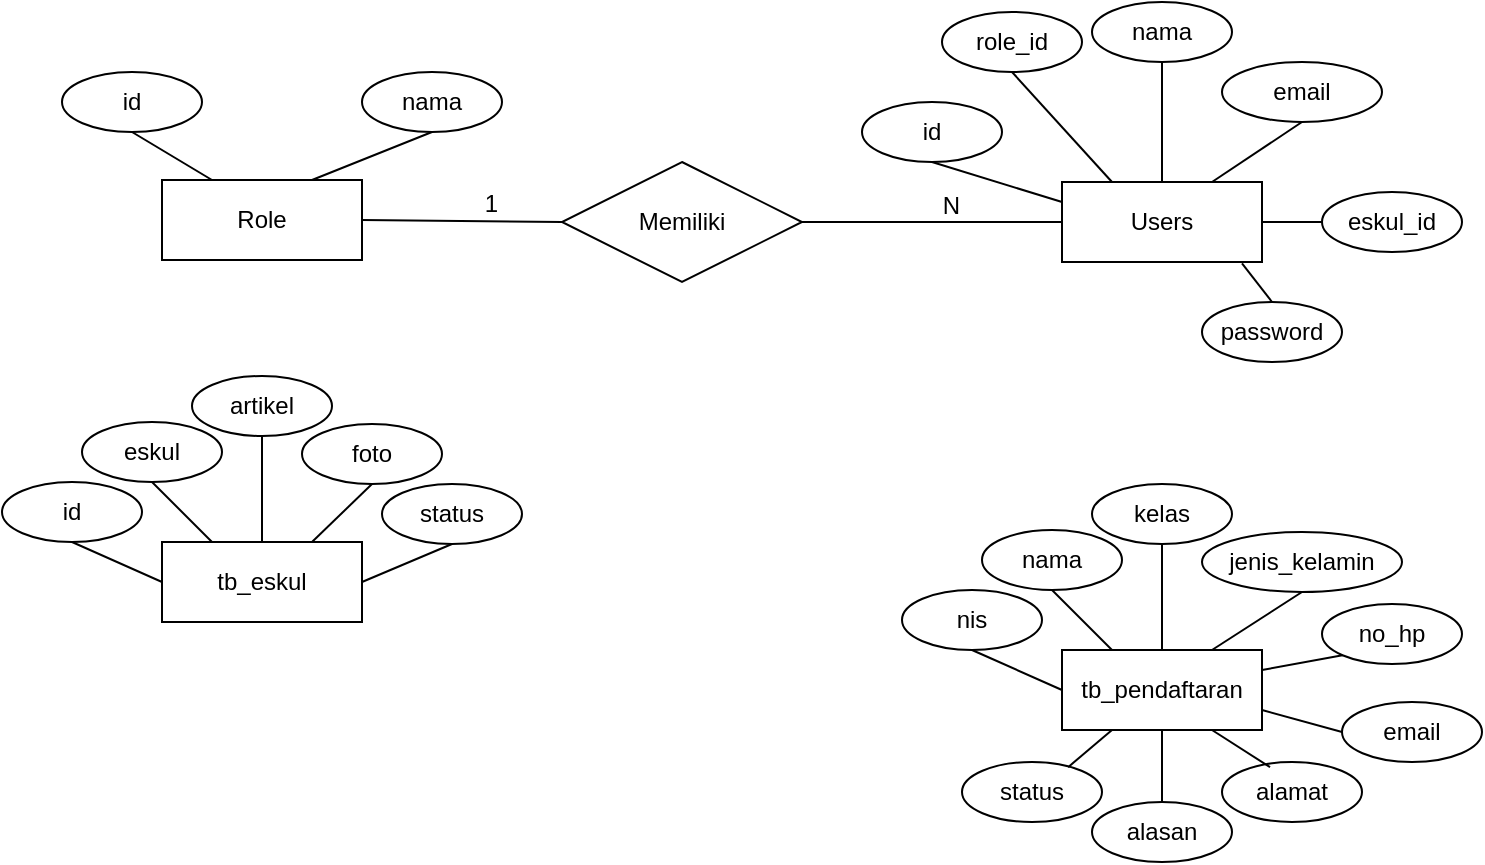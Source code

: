 <mxfile version="26.0.16">
  <diagram name="Halaman-1" id="GOkIjBgsJjaYa8lybb5z">
    <mxGraphModel dx="688" dy="762" grid="1" gridSize="10" guides="1" tooltips="1" connect="1" arrows="1" fold="1" page="1" pageScale="1" pageWidth="827" pageHeight="1169" math="0" shadow="0">
      <root>
        <mxCell id="0" />
        <mxCell id="1" parent="0" />
        <mxCell id="Ip7737abw6meWCq8FaQO-1" value="Role" style="whiteSpace=wrap;html=1;align=center;" vertex="1" parent="1">
          <mxGeometry x="150" y="219" width="100" height="40" as="geometry" />
        </mxCell>
        <mxCell id="Ip7737abw6meWCq8FaQO-2" value="id" style="ellipse;whiteSpace=wrap;html=1;align=center;" vertex="1" parent="1">
          <mxGeometry x="100" y="165" width="70" height="30" as="geometry" />
        </mxCell>
        <mxCell id="Ip7737abw6meWCq8FaQO-3" value="nama" style="ellipse;whiteSpace=wrap;html=1;align=center;" vertex="1" parent="1">
          <mxGeometry x="250" y="165" width="70" height="30" as="geometry" />
        </mxCell>
        <mxCell id="Ip7737abw6meWCq8FaQO-4" value="" style="endArrow=none;html=1;rounded=0;entryX=0.5;entryY=1;entryDx=0;entryDy=0;exitX=0.75;exitY=0;exitDx=0;exitDy=0;" edge="1" parent="1" source="Ip7737abw6meWCq8FaQO-1" target="Ip7737abw6meWCq8FaQO-3">
          <mxGeometry relative="1" as="geometry">
            <mxPoint x="197.5" y="225" as="sourcePoint" />
            <mxPoint x="265" y="195" as="targetPoint" />
          </mxGeometry>
        </mxCell>
        <mxCell id="Ip7737abw6meWCq8FaQO-5" value="" style="endArrow=none;html=1;rounded=0;entryX=0.5;entryY=1;entryDx=0;entryDy=0;exitX=0.25;exitY=0;exitDx=0;exitDy=0;" edge="1" parent="1" source="Ip7737abw6meWCq8FaQO-1" target="Ip7737abw6meWCq8FaQO-2">
          <mxGeometry relative="1" as="geometry">
            <mxPoint x="200" y="225" as="sourcePoint" />
            <mxPoint x="275" y="205" as="targetPoint" />
          </mxGeometry>
        </mxCell>
        <mxCell id="Ip7737abw6meWCq8FaQO-6" value="Users" style="whiteSpace=wrap;html=1;align=center;" vertex="1" parent="1">
          <mxGeometry x="600" y="220" width="100" height="40" as="geometry" />
        </mxCell>
        <mxCell id="Ip7737abw6meWCq8FaQO-7" value="id" style="ellipse;whiteSpace=wrap;html=1;align=center;" vertex="1" parent="1">
          <mxGeometry x="500" y="180" width="70" height="30" as="geometry" />
        </mxCell>
        <mxCell id="Ip7737abw6meWCq8FaQO-8" value="nama" style="ellipse;whiteSpace=wrap;html=1;align=center;" vertex="1" parent="1">
          <mxGeometry x="615" y="130" width="70" height="30" as="geometry" />
        </mxCell>
        <mxCell id="Ip7737abw6meWCq8FaQO-9" value="" style="endArrow=none;html=1;rounded=0;entryX=0.5;entryY=1;entryDx=0;entryDy=0;exitX=0.5;exitY=0;exitDx=0;exitDy=0;" edge="1" parent="1" source="Ip7737abw6meWCq8FaQO-6" target="Ip7737abw6meWCq8FaQO-8">
          <mxGeometry relative="1" as="geometry">
            <mxPoint x="647.5" y="220" as="sourcePoint" />
            <mxPoint x="750" y="180" as="targetPoint" />
          </mxGeometry>
        </mxCell>
        <mxCell id="Ip7737abw6meWCq8FaQO-10" value="" style="endArrow=none;html=1;rounded=0;entryX=0.5;entryY=1;entryDx=0;entryDy=0;exitX=0;exitY=0.25;exitDx=0;exitDy=0;" edge="1" parent="1" source="Ip7737abw6meWCq8FaQO-6" target="Ip7737abw6meWCq8FaQO-7">
          <mxGeometry relative="1" as="geometry">
            <mxPoint x="650" y="220" as="sourcePoint" />
            <mxPoint x="545" y="220" as="targetPoint" />
          </mxGeometry>
        </mxCell>
        <mxCell id="Ip7737abw6meWCq8FaQO-12" value="email" style="ellipse;whiteSpace=wrap;html=1;align=center;" vertex="1" parent="1">
          <mxGeometry x="680" y="160" width="80" height="30" as="geometry" />
        </mxCell>
        <mxCell id="Ip7737abw6meWCq8FaQO-13" value="" style="endArrow=none;html=1;rounded=0;entryX=0.5;entryY=1;entryDx=0;entryDy=0;exitX=0.75;exitY=0;exitDx=0;exitDy=0;" edge="1" parent="1" target="Ip7737abw6meWCq8FaQO-12" source="Ip7737abw6meWCq8FaQO-6">
          <mxGeometry relative="1" as="geometry">
            <mxPoint x="715" y="250" as="sourcePoint" />
            <mxPoint x="815" y="210" as="targetPoint" />
          </mxGeometry>
        </mxCell>
        <mxCell id="Ip7737abw6meWCq8FaQO-14" value="role_id" style="ellipse;whiteSpace=wrap;html=1;align=center;" vertex="1" parent="1">
          <mxGeometry x="540" y="135" width="70" height="30" as="geometry" />
        </mxCell>
        <mxCell id="Ip7737abw6meWCq8FaQO-15" value="" style="endArrow=none;html=1;rounded=0;entryX=0.5;entryY=1;entryDx=0;entryDy=0;exitX=0.25;exitY=0;exitDx=0;exitDy=0;" edge="1" parent="1" target="Ip7737abw6meWCq8FaQO-14" source="Ip7737abw6meWCq8FaQO-6">
          <mxGeometry relative="1" as="geometry">
            <mxPoint x="670" y="240" as="sourcePoint" />
            <mxPoint x="770" y="200" as="targetPoint" />
          </mxGeometry>
        </mxCell>
        <mxCell id="Ip7737abw6meWCq8FaQO-16" value="eskul_id" style="ellipse;whiteSpace=wrap;html=1;align=center;" vertex="1" parent="1">
          <mxGeometry x="730" y="225" width="70" height="30" as="geometry" />
        </mxCell>
        <mxCell id="Ip7737abw6meWCq8FaQO-17" value="" style="endArrow=none;html=1;rounded=0;exitX=1;exitY=0.5;exitDx=0;exitDy=0;entryX=0;entryY=0.5;entryDx=0;entryDy=0;" edge="1" parent="1" target="Ip7737abw6meWCq8FaQO-16" source="Ip7737abw6meWCq8FaQO-6">
          <mxGeometry relative="1" as="geometry">
            <mxPoint x="775" y="300" as="sourcePoint" />
            <mxPoint x="730" y="240" as="targetPoint" />
          </mxGeometry>
        </mxCell>
        <mxCell id="Ip7737abw6meWCq8FaQO-18" value="Memiliki" style="shape=rhombus;perimeter=rhombusPerimeter;whiteSpace=wrap;html=1;align=center;" vertex="1" parent="1">
          <mxGeometry x="350" y="210" width="120" height="60" as="geometry" />
        </mxCell>
        <mxCell id="Ip7737abw6meWCq8FaQO-20" value="" style="endArrow=none;html=1;rounded=0;entryX=0;entryY=0.5;entryDx=0;entryDy=0;exitX=1;exitY=0.5;exitDx=0;exitDy=0;" edge="1" parent="1" source="Ip7737abw6meWCq8FaQO-18" target="Ip7737abw6meWCq8FaQO-6">
          <mxGeometry relative="1" as="geometry">
            <mxPoint x="480" y="240" as="sourcePoint" />
            <mxPoint x="600" y="239.5" as="targetPoint" />
          </mxGeometry>
        </mxCell>
        <mxCell id="Ip7737abw6meWCq8FaQO-21" value="N" style="resizable=0;html=1;whiteSpace=wrap;align=right;verticalAlign=bottom;" connectable="0" vertex="1" parent="Ip7737abw6meWCq8FaQO-20">
          <mxGeometry x="1" relative="1" as="geometry">
            <mxPoint x="-50" as="offset" />
          </mxGeometry>
        </mxCell>
        <mxCell id="Ip7737abw6meWCq8FaQO-22" value="" style="endArrow=none;html=1;rounded=0;entryX=0;entryY=0.5;entryDx=0;entryDy=0;exitX=1;exitY=0.5;exitDx=0;exitDy=0;" edge="1" parent="1" source="Ip7737abw6meWCq8FaQO-1" target="Ip7737abw6meWCq8FaQO-18">
          <mxGeometry relative="1" as="geometry">
            <mxPoint x="250" y="239.5" as="sourcePoint" />
            <mxPoint x="330" y="250" as="targetPoint" />
          </mxGeometry>
        </mxCell>
        <mxCell id="Ip7737abw6meWCq8FaQO-23" value="1" style="resizable=0;html=1;whiteSpace=wrap;align=right;verticalAlign=bottom;" connectable="0" vertex="1" parent="Ip7737abw6meWCq8FaQO-22">
          <mxGeometry x="1" relative="1" as="geometry">
            <mxPoint x="-30" as="offset" />
          </mxGeometry>
        </mxCell>
        <mxCell id="Ip7737abw6meWCq8FaQO-24" value="tb_eskul" style="whiteSpace=wrap;html=1;align=center;" vertex="1" parent="1">
          <mxGeometry x="150" y="400" width="100" height="40" as="geometry" />
        </mxCell>
        <mxCell id="Ip7737abw6meWCq8FaQO-32" value="id" style="ellipse;whiteSpace=wrap;html=1;align=center;" vertex="1" parent="1">
          <mxGeometry x="70" y="370" width="70" height="30" as="geometry" />
        </mxCell>
        <mxCell id="Ip7737abw6meWCq8FaQO-33" value="eskul" style="ellipse;whiteSpace=wrap;html=1;align=center;" vertex="1" parent="1">
          <mxGeometry x="110" y="340" width="70" height="30" as="geometry" />
        </mxCell>
        <mxCell id="Ip7737abw6meWCq8FaQO-34" value="" style="endArrow=none;html=1;rounded=0;entryX=0.5;entryY=1;entryDx=0;entryDy=0;exitX=0.25;exitY=0;exitDx=0;exitDy=0;" edge="1" parent="1" target="Ip7737abw6meWCq8FaQO-33" source="Ip7737abw6meWCq8FaQO-24">
          <mxGeometry relative="1" as="geometry">
            <mxPoint x="205" y="424" as="sourcePoint" />
            <mxPoint x="245" y="400" as="targetPoint" />
          </mxGeometry>
        </mxCell>
        <mxCell id="Ip7737abw6meWCq8FaQO-35" value="" style="endArrow=none;html=1;rounded=0;entryX=0.5;entryY=1;entryDx=0;entryDy=0;exitX=0;exitY=0.5;exitDx=0;exitDy=0;" edge="1" parent="1" target="Ip7737abw6meWCq8FaQO-32" source="Ip7737abw6meWCq8FaQO-24">
          <mxGeometry relative="1" as="geometry">
            <mxPoint x="130" y="450" as="sourcePoint" />
            <mxPoint x="255" y="410" as="targetPoint" />
          </mxGeometry>
        </mxCell>
        <mxCell id="Ip7737abw6meWCq8FaQO-36" value="artikel" style="ellipse;whiteSpace=wrap;html=1;align=center;" vertex="1" parent="1">
          <mxGeometry x="165" y="317" width="70" height="30" as="geometry" />
        </mxCell>
        <mxCell id="Ip7737abw6meWCq8FaQO-37" value="" style="endArrow=none;html=1;rounded=0;entryX=0.5;entryY=1;entryDx=0;entryDy=0;exitX=0.5;exitY=0;exitDx=0;exitDy=0;" edge="1" parent="1" target="Ip7737abw6meWCq8FaQO-36" source="Ip7737abw6meWCq8FaQO-24">
          <mxGeometry relative="1" as="geometry">
            <mxPoint x="175" y="380" as="sourcePoint" />
            <mxPoint x="300" y="380" as="targetPoint" />
          </mxGeometry>
        </mxCell>
        <mxCell id="Ip7737abw6meWCq8FaQO-38" value="foto" style="ellipse;whiteSpace=wrap;html=1;align=center;" vertex="1" parent="1">
          <mxGeometry x="220" y="341" width="70" height="30" as="geometry" />
        </mxCell>
        <mxCell id="Ip7737abw6meWCq8FaQO-39" value="" style="endArrow=none;html=1;rounded=0;entryX=0.5;entryY=1;entryDx=0;entryDy=0;exitX=0.75;exitY=0;exitDx=0;exitDy=0;" edge="1" parent="1" target="Ip7737abw6meWCq8FaQO-38" source="Ip7737abw6meWCq8FaQO-24">
          <mxGeometry relative="1" as="geometry">
            <mxPoint x="300" y="400" as="sourcePoint" />
            <mxPoint x="370" y="400" as="targetPoint" />
          </mxGeometry>
        </mxCell>
        <mxCell id="Ip7737abw6meWCq8FaQO-40" value="status" style="ellipse;whiteSpace=wrap;html=1;align=center;" vertex="1" parent="1">
          <mxGeometry x="260" y="371" width="70" height="30" as="geometry" />
        </mxCell>
        <mxCell id="Ip7737abw6meWCq8FaQO-41" value="" style="endArrow=none;html=1;rounded=0;entryX=0.5;entryY=1;entryDx=0;entryDy=0;exitX=1;exitY=0.5;exitDx=0;exitDy=0;" edge="1" parent="1" target="Ip7737abw6meWCq8FaQO-40" source="Ip7737abw6meWCq8FaQO-24">
          <mxGeometry relative="1" as="geometry">
            <mxPoint x="345" y="430" as="sourcePoint" />
            <mxPoint x="415" y="430" as="targetPoint" />
          </mxGeometry>
        </mxCell>
        <mxCell id="Ip7737abw6meWCq8FaQO-42" value="password" style="ellipse;whiteSpace=wrap;html=1;align=center;" vertex="1" parent="1">
          <mxGeometry x="670" y="280" width="70" height="30" as="geometry" />
        </mxCell>
        <mxCell id="Ip7737abw6meWCq8FaQO-43" value="" style="endArrow=none;html=1;rounded=0;entryX=0.5;entryY=0;entryDx=0;entryDy=0;exitX=0.9;exitY=1.017;exitDx=0;exitDy=0;exitPerimeter=0;" edge="1" parent="1" target="Ip7737abw6meWCq8FaQO-42" source="Ip7737abw6meWCq8FaQO-6">
          <mxGeometry relative="1" as="geometry">
            <mxPoint x="795" y="329" as="sourcePoint" />
            <mxPoint x="865" y="329" as="targetPoint" />
          </mxGeometry>
        </mxCell>
        <mxCell id="Ip7737abw6meWCq8FaQO-44" value="tb_pendaftaran" style="whiteSpace=wrap;html=1;align=center;" vertex="1" parent="1">
          <mxGeometry x="600" y="454" width="100" height="40" as="geometry" />
        </mxCell>
        <mxCell id="Ip7737abw6meWCq8FaQO-45" value="nis" style="ellipse;whiteSpace=wrap;html=1;align=center;" vertex="1" parent="1">
          <mxGeometry x="520" y="424" width="70" height="30" as="geometry" />
        </mxCell>
        <mxCell id="Ip7737abw6meWCq8FaQO-46" value="nama" style="ellipse;whiteSpace=wrap;html=1;align=center;" vertex="1" parent="1">
          <mxGeometry x="560" y="394" width="70" height="30" as="geometry" />
        </mxCell>
        <mxCell id="Ip7737abw6meWCq8FaQO-47" value="" style="endArrow=none;html=1;rounded=0;entryX=0.5;entryY=1;entryDx=0;entryDy=0;exitX=0.25;exitY=0;exitDx=0;exitDy=0;" edge="1" parent="1" source="Ip7737abw6meWCq8FaQO-44" target="Ip7737abw6meWCq8FaQO-46">
          <mxGeometry relative="1" as="geometry">
            <mxPoint x="655" y="478" as="sourcePoint" />
            <mxPoint x="695" y="454" as="targetPoint" />
          </mxGeometry>
        </mxCell>
        <mxCell id="Ip7737abw6meWCq8FaQO-48" value="" style="endArrow=none;html=1;rounded=0;entryX=0.5;entryY=1;entryDx=0;entryDy=0;exitX=0;exitY=0.5;exitDx=0;exitDy=0;" edge="1" parent="1" source="Ip7737abw6meWCq8FaQO-44" target="Ip7737abw6meWCq8FaQO-45">
          <mxGeometry relative="1" as="geometry">
            <mxPoint x="580" y="504" as="sourcePoint" />
            <mxPoint x="705" y="464" as="targetPoint" />
          </mxGeometry>
        </mxCell>
        <mxCell id="Ip7737abw6meWCq8FaQO-49" value="kelas" style="ellipse;whiteSpace=wrap;html=1;align=center;" vertex="1" parent="1">
          <mxGeometry x="615" y="371" width="70" height="30" as="geometry" />
        </mxCell>
        <mxCell id="Ip7737abw6meWCq8FaQO-50" value="" style="endArrow=none;html=1;rounded=0;entryX=0.5;entryY=1;entryDx=0;entryDy=0;exitX=0.5;exitY=0;exitDx=0;exitDy=0;" edge="1" parent="1" source="Ip7737abw6meWCq8FaQO-44" target="Ip7737abw6meWCq8FaQO-49">
          <mxGeometry relative="1" as="geometry">
            <mxPoint x="625" y="434" as="sourcePoint" />
            <mxPoint x="750" y="434" as="targetPoint" />
          </mxGeometry>
        </mxCell>
        <mxCell id="Ip7737abw6meWCq8FaQO-51" value="jenis_kelamin" style="ellipse;whiteSpace=wrap;html=1;align=center;" vertex="1" parent="1">
          <mxGeometry x="670" y="395" width="100" height="30" as="geometry" />
        </mxCell>
        <mxCell id="Ip7737abw6meWCq8FaQO-52" value="" style="endArrow=none;html=1;rounded=0;entryX=0.5;entryY=1;entryDx=0;entryDy=0;exitX=0.75;exitY=0;exitDx=0;exitDy=0;" edge="1" parent="1" source="Ip7737abw6meWCq8FaQO-44" target="Ip7737abw6meWCq8FaQO-51">
          <mxGeometry relative="1" as="geometry">
            <mxPoint x="750" y="454" as="sourcePoint" />
            <mxPoint x="820" y="454" as="targetPoint" />
          </mxGeometry>
        </mxCell>
        <mxCell id="Ip7737abw6meWCq8FaQO-53" value="no_hp" style="ellipse;whiteSpace=wrap;html=1;align=center;" vertex="1" parent="1">
          <mxGeometry x="730" y="431" width="70" height="30" as="geometry" />
        </mxCell>
        <mxCell id="Ip7737abw6meWCq8FaQO-54" value="" style="endArrow=none;html=1;rounded=0;entryX=0;entryY=1;entryDx=0;entryDy=0;exitX=1;exitY=0.25;exitDx=0;exitDy=0;" edge="1" parent="1" source="Ip7737abw6meWCq8FaQO-44" target="Ip7737abw6meWCq8FaQO-53">
          <mxGeometry relative="1" as="geometry">
            <mxPoint x="795" y="484" as="sourcePoint" />
            <mxPoint x="865" y="484" as="targetPoint" />
          </mxGeometry>
        </mxCell>
        <mxCell id="Ip7737abw6meWCq8FaQO-55" value="email" style="ellipse;whiteSpace=wrap;html=1;align=center;" vertex="1" parent="1">
          <mxGeometry x="740" y="480" width="70" height="30" as="geometry" />
        </mxCell>
        <mxCell id="Ip7737abw6meWCq8FaQO-56" value="" style="endArrow=none;html=1;rounded=0;entryX=0;entryY=0.5;entryDx=0;entryDy=0;exitX=1;exitY=0.75;exitDx=0;exitDy=0;" edge="1" parent="1" target="Ip7737abw6meWCq8FaQO-55" source="Ip7737abw6meWCq8FaQO-44">
          <mxGeometry relative="1" as="geometry">
            <mxPoint x="710" y="484" as="sourcePoint" />
            <mxPoint x="875" y="494" as="targetPoint" />
          </mxGeometry>
        </mxCell>
        <mxCell id="Ip7737abw6meWCq8FaQO-58" value="alamat" style="ellipse;whiteSpace=wrap;html=1;align=center;" vertex="1" parent="1">
          <mxGeometry x="680" y="510" width="70" height="30" as="geometry" />
        </mxCell>
        <mxCell id="Ip7737abw6meWCq8FaQO-59" value="" style="endArrow=none;html=1;rounded=0;entryX=0.343;entryY=0.086;entryDx=0;entryDy=0;exitX=0.75;exitY=1;exitDx=0;exitDy=0;entryPerimeter=0;" edge="1" parent="1" target="Ip7737abw6meWCq8FaQO-58" source="Ip7737abw6meWCq8FaQO-44">
          <mxGeometry relative="1" as="geometry">
            <mxPoint x="684" y="500" as="sourcePoint" />
            <mxPoint x="840" y="534" as="targetPoint" />
          </mxGeometry>
        </mxCell>
        <mxCell id="Ip7737abw6meWCq8FaQO-60" value="alasan" style="ellipse;whiteSpace=wrap;html=1;align=center;" vertex="1" parent="1">
          <mxGeometry x="615" y="530" width="70" height="30" as="geometry" />
        </mxCell>
        <mxCell id="Ip7737abw6meWCq8FaQO-61" value="" style="endArrow=none;html=1;rounded=0;entryX=0.5;entryY=0;entryDx=0;entryDy=0;exitX=0.5;exitY=1;exitDx=0;exitDy=0;" edge="1" parent="1" target="Ip7737abw6meWCq8FaQO-60" source="Ip7737abw6meWCq8FaQO-44">
          <mxGeometry relative="1" as="geometry">
            <mxPoint x="570" y="534" as="sourcePoint" />
            <mxPoint x="745" y="544" as="targetPoint" />
          </mxGeometry>
        </mxCell>
        <mxCell id="Ip7737abw6meWCq8FaQO-62" value="status" style="ellipse;whiteSpace=wrap;html=1;align=center;" vertex="1" parent="1">
          <mxGeometry x="550" y="510" width="70" height="30" as="geometry" />
        </mxCell>
        <mxCell id="Ip7737abw6meWCq8FaQO-63" value="" style="endArrow=none;html=1;rounded=0;entryX=0.758;entryY=0.086;entryDx=0;entryDy=0;exitX=0.25;exitY=1;exitDx=0;exitDy=0;entryPerimeter=0;" edge="1" parent="1" target="Ip7737abw6meWCq8FaQO-62" source="Ip7737abw6meWCq8FaQO-44">
          <mxGeometry relative="1" as="geometry">
            <mxPoint x="565" y="494" as="sourcePoint" />
            <mxPoint x="660" y="544" as="targetPoint" />
          </mxGeometry>
        </mxCell>
      </root>
    </mxGraphModel>
  </diagram>
</mxfile>
